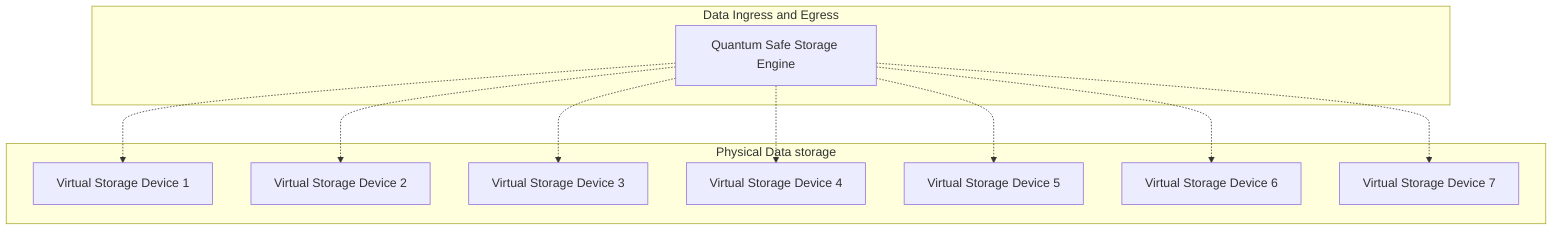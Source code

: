 graph TD
subgraph Data Ingress and Egress
qss[Quantum Safe Storage Engine]
end
subgraph Physical Data storage
st1[Virtual Storage Device 1]
st2[Virtual Storage Device 2]
st3[Virtual Storage Device 3]
st4[Virtual Storage Device 4]
st5[Virtual Storage Device 5]
st6[Virtual Storage Device 6]
st7[Virtual Storage Device 7]
qss -.-> st1 & st2 & st3 & st4 & st5 & st6 & st7
end